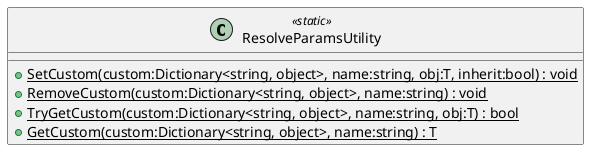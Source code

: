 @startuml
class ResolveParamsUtility <<static>> {
    + {static} SetCustom(custom:Dictionary<string, object>, name:string, obj:T, inherit:bool) : void
    + {static} RemoveCustom(custom:Dictionary<string, object>, name:string) : void
    + {static} TryGetCustom(custom:Dictionary<string, object>, name:string, obj:T) : bool
    + {static} GetCustom(custom:Dictionary<string, object>, name:string) : T
}
@enduml

